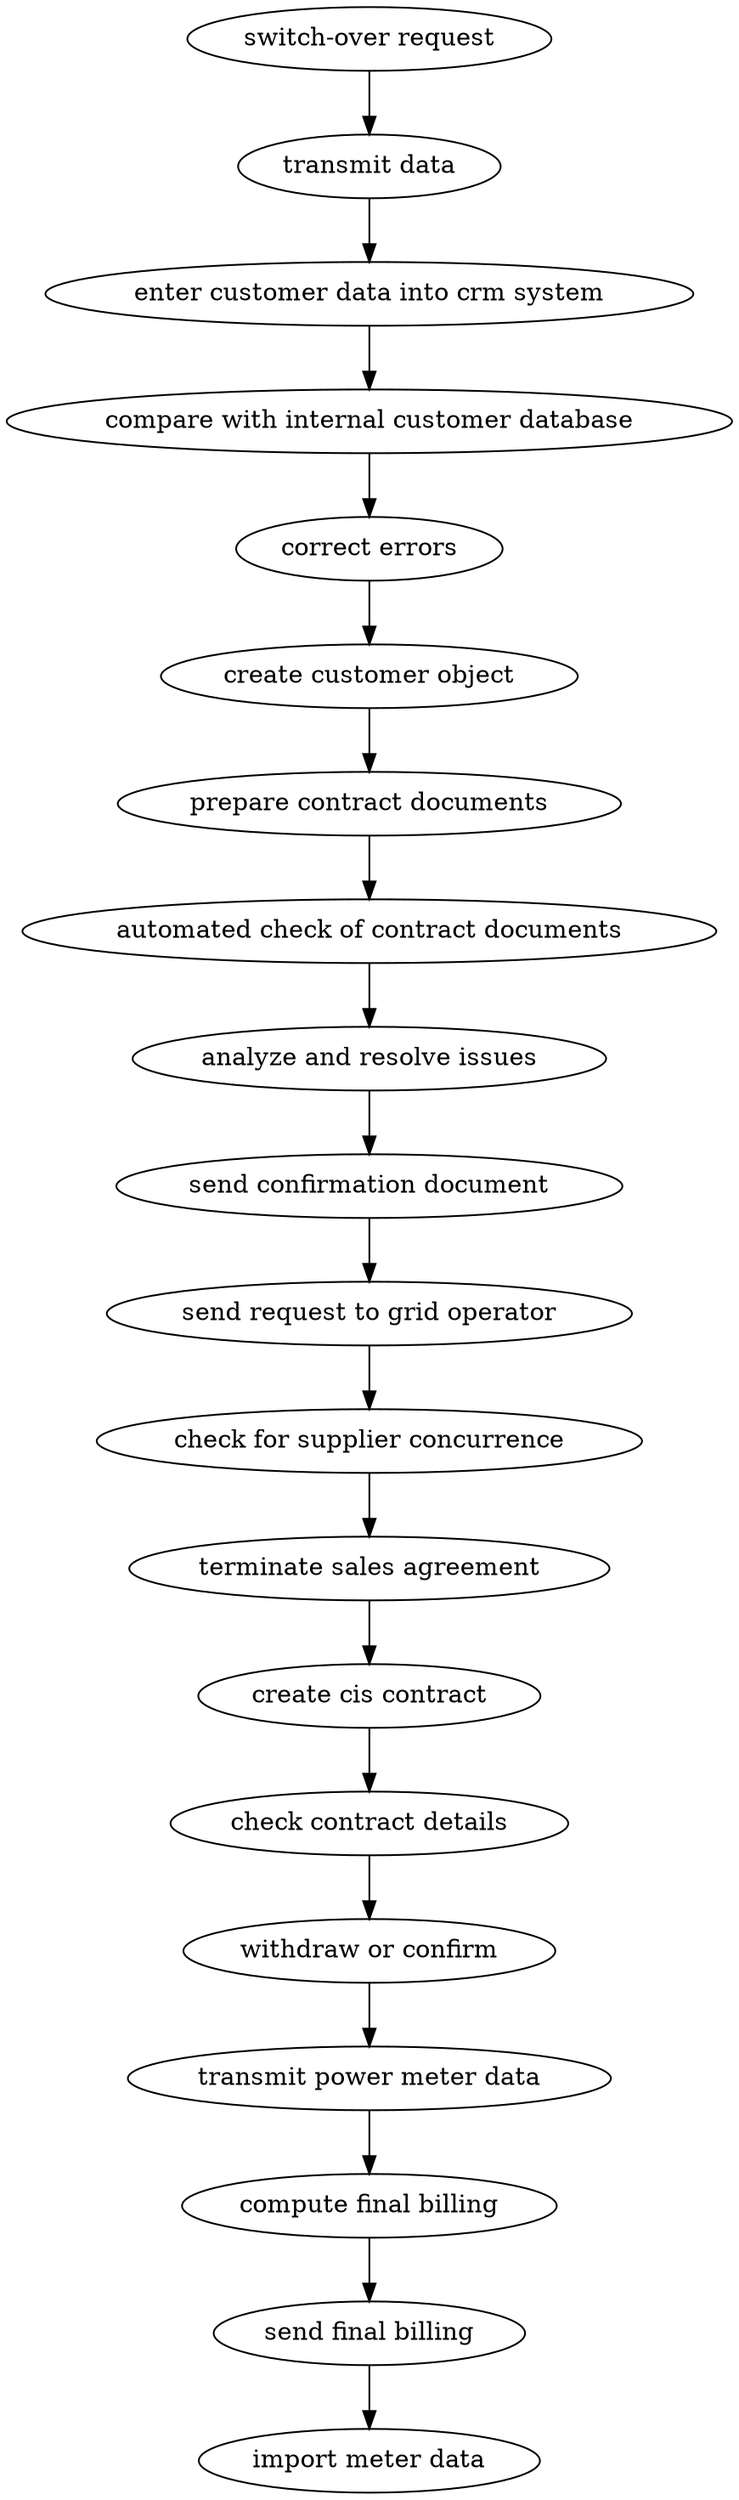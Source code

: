 strict digraph "doc-2.2" {
	graph [name="doc-2.2"];
	"switch-over request"	[attrs="{'type': 'Activity', 'label': 'switch-over request'}"];
	"transmit data"	[attrs="{'type': 'Activity', 'label': 'transmit data'}"];
	"switch-over request" -> "transmit data"	[attrs="{'type': 'flow', 'label': 'flow'}"];
	"enter customer data into crm system"	[attrs="{'type': 'Activity', 'label': 'enter customer data into crm system'}"];
	"transmit data" -> "enter customer data into crm system"	[attrs="{'type': 'flow', 'label': 'flow'}"];
	"compare with internal customer database"	[attrs="{'type': 'Activity', 'label': 'compare with internal customer database'}"];
	"enter customer data into crm system" -> "compare with internal customer database"	[attrs="{'type': 'flow', 'label': 'flow'}"];
	"correct errors"	[attrs="{'type': 'Activity', 'label': 'correct errors'}"];
	"compare with internal customer database" -> "correct errors"	[attrs="{'type': 'flow', 'label': 'flow'}"];
	"create customer object"	[attrs="{'type': 'Activity', 'label': 'create customer object'}"];
	"correct errors" -> "create customer object"	[attrs="{'type': 'flow', 'label': 'flow'}"];
	"prepare contract documents"	[attrs="{'type': 'Activity', 'label': 'prepare contract documents'}"];
	"create customer object" -> "prepare contract documents"	[attrs="{'type': 'flow', 'label': 'flow'}"];
	"automated check of contract documents"	[attrs="{'type': 'Activity', 'label': 'automated check of contract documents'}"];
	"prepare contract documents" -> "automated check of contract documents"	[attrs="{'type': 'flow', 'label': 'flow'}"];
	"analyze and resolve issues"	[attrs="{'type': 'Activity', 'label': 'analyze and resolve issues'}"];
	"automated check of contract documents" -> "analyze and resolve issues"	[attrs="{'type': 'flow', 'label': 'flow'}"];
	"send confirmation document"	[attrs="{'type': 'Activity', 'label': 'send confirmation document'}"];
	"analyze and resolve issues" -> "send confirmation document"	[attrs="{'type': 'flow', 'label': 'flow'}"];
	"send request to grid operator"	[attrs="{'type': 'Activity', 'label': 'send request to grid operator'}"];
	"send confirmation document" -> "send request to grid operator"	[attrs="{'type': 'flow', 'label': 'flow'}"];
	"check for supplier concurrence"	[attrs="{'type': 'Activity', 'label': 'check for supplier concurrence'}"];
	"send request to grid operator" -> "check for supplier concurrence"	[attrs="{'type': 'flow', 'label': 'flow'}"];
	"terminate sales agreement"	[attrs="{'type': 'Activity', 'label': 'terminate sales agreement'}"];
	"check for supplier concurrence" -> "terminate sales agreement"	[attrs="{'type': 'flow', 'label': 'flow'}"];
	"create cis contract"	[attrs="{'type': 'Activity', 'label': 'create cis contract'}"];
	"terminate sales agreement" -> "create cis contract"	[attrs="{'type': 'flow', 'label': 'flow'}"];
	"check contract details"	[attrs="{'type': 'Activity', 'label': 'check contract details'}"];
	"create cis contract" -> "check contract details"	[attrs="{'type': 'flow', 'label': 'flow'}"];
	"withdraw or confirm"	[attrs="{'type': 'Activity', 'label': 'withdraw or confirm'}"];
	"check contract details" -> "withdraw or confirm"	[attrs="{'type': 'flow', 'label': 'flow'}"];
	"transmit power meter data"	[attrs="{'type': 'Activity', 'label': 'transmit power meter data'}"];
	"withdraw or confirm" -> "transmit power meter data"	[attrs="{'type': 'flow', 'label': 'flow'}"];
	"compute final billing"	[attrs="{'type': 'Activity', 'label': 'compute final billing'}"];
	"transmit power meter data" -> "compute final billing"	[attrs="{'type': 'flow', 'label': 'flow'}"];
	"send final billing"	[attrs="{'type': 'Activity', 'label': 'send final billing'}"];
	"compute final billing" -> "send final billing"	[attrs="{'type': 'flow', 'label': 'flow'}"];
	"import meter data"	[attrs="{'type': 'Activity', 'label': 'import meter data'}"];
	"send final billing" -> "import meter data"	[attrs="{'type': 'flow', 'label': 'flow'}"];
}
